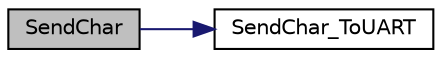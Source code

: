 digraph "SendChar"
{
 // LATEX_PDF_SIZE
  edge [fontname="Helvetica",fontsize="10",labelfontname="Helvetica",labelfontsize="10"];
  node [fontname="Helvetica",fontsize="10",shape=record];
  rankdir="LR";
  Node1 [label="SendChar",height=0.2,width=0.4,color="black", fillcolor="grey75", style="filled", fontcolor="black",tooltip="Write a char to debug console."];
  Node1 -> Node2 [color="midnightblue",fontsize="10",style="solid",fontname="Helvetica"];
  Node2 [label="SendChar_ToUART",height=0.2,width=0.4,color="black", fillcolor="white", style="filled",URL="$d3/d3d/retarget_8c.html#a6810d0fa478aa8204d73d9fc5d026c64",tooltip="Write a char to UART."];
}
